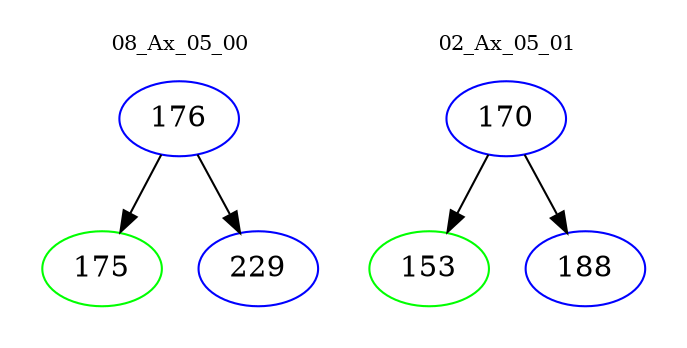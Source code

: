 digraph{
subgraph cluster_0 {
color = white
label = "08_Ax_05_00";
fontsize=10;
T0_176 [label="176", color="blue"]
T0_176 -> T0_175 [color="black"]
T0_175 [label="175", color="green"]
T0_176 -> T0_229 [color="black"]
T0_229 [label="229", color="blue"]
}
subgraph cluster_1 {
color = white
label = "02_Ax_05_01";
fontsize=10;
T1_170 [label="170", color="blue"]
T1_170 -> T1_153 [color="black"]
T1_153 [label="153", color="green"]
T1_170 -> T1_188 [color="black"]
T1_188 [label="188", color="blue"]
}
}
